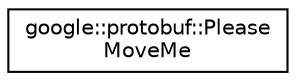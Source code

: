 digraph "类继承关系图"
{
 // LATEX_PDF_SIZE
  edge [fontname="Helvetica",fontsize="10",labelfontname="Helvetica",labelfontsize="10"];
  node [fontname="Helvetica",fontsize="10",shape=record];
  rankdir="LR";
  Node0 [label="google::protobuf::Please\lMoveMe",height=0.2,width=0.4,color="black", fillcolor="white", style="filled",URL="$classgoogle_1_1protobuf_1_1PleaseMoveMe.html",tooltip=" "];
}
